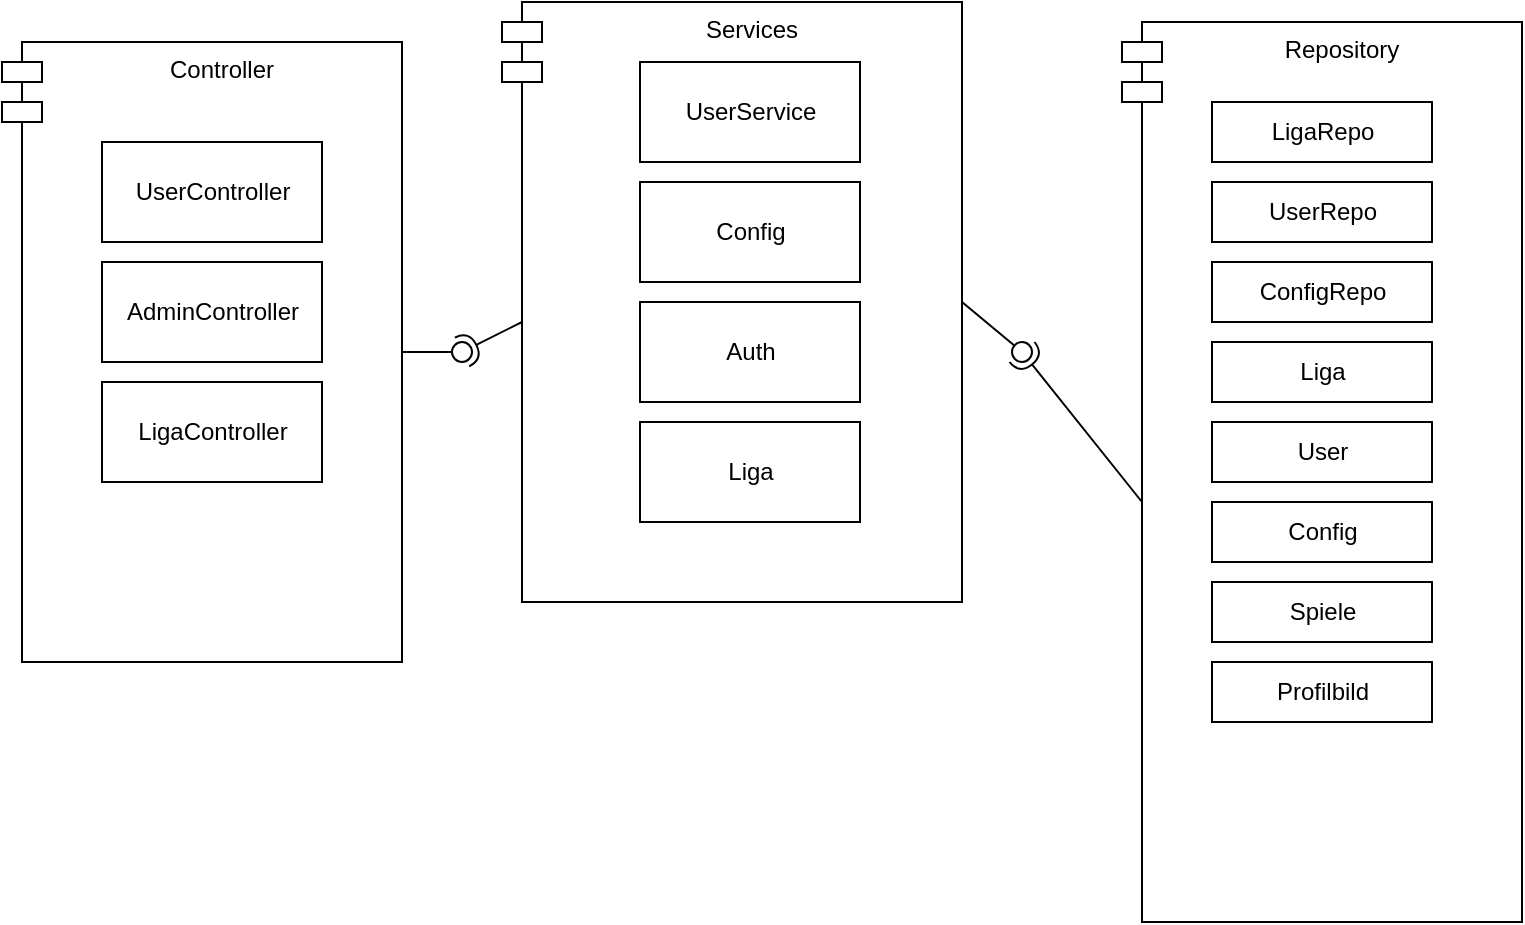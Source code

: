 <mxfile version="20.5.1" type="device"><diagram id="ZRLlccmfwmBB7DlEfUZJ" name="Seite-1"><mxGraphModel dx="868" dy="482" grid="1" gridSize="10" guides="1" tooltips="1" connect="1" arrows="1" fold="1" page="1" pageScale="1" pageWidth="827" pageHeight="1169" math="0" shadow="0"><root><mxCell id="0"/><mxCell id="1" parent="0"/><mxCell id="IDz_5HUt7T3OA0Xf4Jw9-22" value="Controller" style="shape=module;align=left;spacingLeft=20;align=center;verticalAlign=top;" parent="1" vertex="1"><mxGeometry x="40" y="30" width="200" height="310" as="geometry"/></mxCell><mxCell id="IDz_5HUt7T3OA0Xf4Jw9-23" value="Services" style="shape=module;align=left;spacingLeft=20;align=center;verticalAlign=top;" parent="1" vertex="1"><mxGeometry x="290" y="10" width="230" height="300" as="geometry"/></mxCell><mxCell id="IDz_5HUt7T3OA0Xf4Jw9-24" value="Repository" style="shape=module;align=left;spacingLeft=20;align=center;verticalAlign=top;" parent="1" vertex="1"><mxGeometry x="600" y="20" width="200" height="450" as="geometry"/></mxCell><mxCell id="IDz_5HUt7T3OA0Xf4Jw9-25" value="" style="rounded=0;orthogonalLoop=1;jettySize=auto;html=1;endArrow=none;endFill=0;sketch=0;sourcePerimeterSpacing=0;targetPerimeterSpacing=0;exitX=1;exitY=0.5;exitDx=0;exitDy=0;" parent="1" source="IDz_5HUt7T3OA0Xf4Jw9-22" target="IDz_5HUt7T3OA0Xf4Jw9-27" edge="1"><mxGeometry relative="1" as="geometry"><mxPoint x="250" y="185" as="sourcePoint"/></mxGeometry></mxCell><mxCell id="IDz_5HUt7T3OA0Xf4Jw9-26" value="" style="rounded=0;orthogonalLoop=1;jettySize=auto;html=1;endArrow=halfCircle;endFill=0;entryX=0.5;entryY=0.5;endSize=6;strokeWidth=1;sketch=0;" parent="1" target="IDz_5HUt7T3OA0Xf4Jw9-27" edge="1"><mxGeometry relative="1" as="geometry"><mxPoint x="300" y="170" as="sourcePoint"/></mxGeometry></mxCell><mxCell id="IDz_5HUt7T3OA0Xf4Jw9-27" value="" style="ellipse;whiteSpace=wrap;html=1;align=center;aspect=fixed;resizable=0;points=[];outlineConnect=0;sketch=0;" parent="1" vertex="1"><mxGeometry x="265" y="180" width="10" height="10" as="geometry"/></mxCell><mxCell id="IDz_5HUt7T3OA0Xf4Jw9-28" value="" style="rounded=0;orthogonalLoop=1;jettySize=auto;html=1;endArrow=none;endFill=0;sketch=0;sourcePerimeterSpacing=0;targetPerimeterSpacing=0;exitX=1;exitY=0.5;exitDx=0;exitDy=0;" parent="1" source="IDz_5HUt7T3OA0Xf4Jw9-23" target="IDz_5HUt7T3OA0Xf4Jw9-30" edge="1"><mxGeometry relative="1" as="geometry"><mxPoint x="530" y="185" as="sourcePoint"/></mxGeometry></mxCell><mxCell id="IDz_5HUt7T3OA0Xf4Jw9-29" value="" style="rounded=0;orthogonalLoop=1;jettySize=auto;html=1;endArrow=halfCircle;endFill=0;entryX=0.5;entryY=0.5;endSize=6;strokeWidth=1;sketch=0;" parent="1" target="IDz_5HUt7T3OA0Xf4Jw9-30" edge="1"><mxGeometry relative="1" as="geometry"><mxPoint x="610" y="260" as="sourcePoint"/></mxGeometry></mxCell><mxCell id="IDz_5HUt7T3OA0Xf4Jw9-30" value="" style="ellipse;whiteSpace=wrap;html=1;align=center;aspect=fixed;resizable=0;points=[];outlineConnect=0;sketch=0;" parent="1" vertex="1"><mxGeometry x="545" y="180" width="10" height="10" as="geometry"/></mxCell><mxCell id="oEGpTSIyYW-5DKNWhBLO-2" value="UserService" style="html=1;strokeColor=default;" vertex="1" parent="1"><mxGeometry x="359" y="40" width="110" height="50" as="geometry"/></mxCell><mxCell id="oEGpTSIyYW-5DKNWhBLO-3" value="Config" style="html=1;strokeColor=default;" vertex="1" parent="1"><mxGeometry x="359" y="100" width="110" height="50" as="geometry"/></mxCell><mxCell id="oEGpTSIyYW-5DKNWhBLO-4" value="Auth" style="html=1;strokeColor=default;" vertex="1" parent="1"><mxGeometry x="359" y="160" width="110" height="50" as="geometry"/></mxCell><mxCell id="oEGpTSIyYW-5DKNWhBLO-5" value="Liga" style="html=1;strokeColor=default;" vertex="1" parent="1"><mxGeometry x="359" y="220" width="110" height="50" as="geometry"/></mxCell><mxCell id="oEGpTSIyYW-5DKNWhBLO-8" value="LigaRepo" style="html=1;strokeColor=default;" vertex="1" parent="1"><mxGeometry x="645" y="60" width="110" height="30" as="geometry"/></mxCell><mxCell id="oEGpTSIyYW-5DKNWhBLO-9" value="UserRepo" style="html=1;strokeColor=default;" vertex="1" parent="1"><mxGeometry x="645" y="100" width="110" height="30" as="geometry"/></mxCell><mxCell id="oEGpTSIyYW-5DKNWhBLO-10" value="ConfigRepo" style="html=1;strokeColor=default;" vertex="1" parent="1"><mxGeometry x="645" y="140" width="110" height="30" as="geometry"/></mxCell><mxCell id="oEGpTSIyYW-5DKNWhBLO-11" value="Liga" style="html=1;strokeColor=default;" vertex="1" parent="1"><mxGeometry x="645" y="180" width="110" height="30" as="geometry"/></mxCell><mxCell id="oEGpTSIyYW-5DKNWhBLO-12" value="User" style="html=1;strokeColor=default;" vertex="1" parent="1"><mxGeometry x="645" y="220" width="110" height="30" as="geometry"/></mxCell><mxCell id="oEGpTSIyYW-5DKNWhBLO-13" value="Config" style="html=1;strokeColor=default;" vertex="1" parent="1"><mxGeometry x="645" y="260" width="110" height="30" as="geometry"/></mxCell><mxCell id="oEGpTSIyYW-5DKNWhBLO-14" value="Spiele" style="html=1;strokeColor=default;" vertex="1" parent="1"><mxGeometry x="645" y="300" width="110" height="30" as="geometry"/></mxCell><mxCell id="oEGpTSIyYW-5DKNWhBLO-15" value="Profilbild" style="html=1;strokeColor=default;" vertex="1" parent="1"><mxGeometry x="645" y="340" width="110" height="30" as="geometry"/></mxCell><mxCell id="oEGpTSIyYW-5DKNWhBLO-16" value="UserController" style="html=1;strokeColor=default;" vertex="1" parent="1"><mxGeometry x="90" y="80" width="110" height="50" as="geometry"/></mxCell><mxCell id="oEGpTSIyYW-5DKNWhBLO-17" value="AdminController" style="html=1;strokeColor=default;" vertex="1" parent="1"><mxGeometry x="90" y="140" width="110" height="50" as="geometry"/></mxCell><mxCell id="oEGpTSIyYW-5DKNWhBLO-18" value="LigaController" style="html=1;strokeColor=default;" vertex="1" parent="1"><mxGeometry x="90" y="200" width="110" height="50" as="geometry"/></mxCell></root></mxGraphModel></diagram></mxfile>